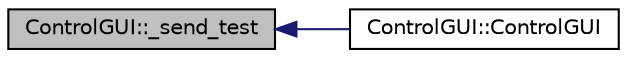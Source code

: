 digraph "ControlGUI::_send_test"
{
 // INTERACTIVE_SVG=YES
  edge [fontname="Helvetica",fontsize="10",labelfontname="Helvetica",labelfontsize="10"];
  node [fontname="Helvetica",fontsize="10",shape=record];
  rankdir="LR";
  Node40 [label="ControlGUI::_send_test",height=0.2,width=0.4,color="black", fillcolor="grey75", style="filled", fontcolor="black"];
  Node40 -> Node41 [dir="back",color="midnightblue",fontsize="10",style="solid",fontname="Helvetica"];
  Node41 [label="ControlGUI::ControlGUI",height=0.2,width=0.4,color="black", fillcolor="white", style="filled",URL="$class_control_g_u_i.html#a3ac837dec598621fcdd71fd64ff013fd",tooltip="Constructor of a ControlGUI object. "];
}
